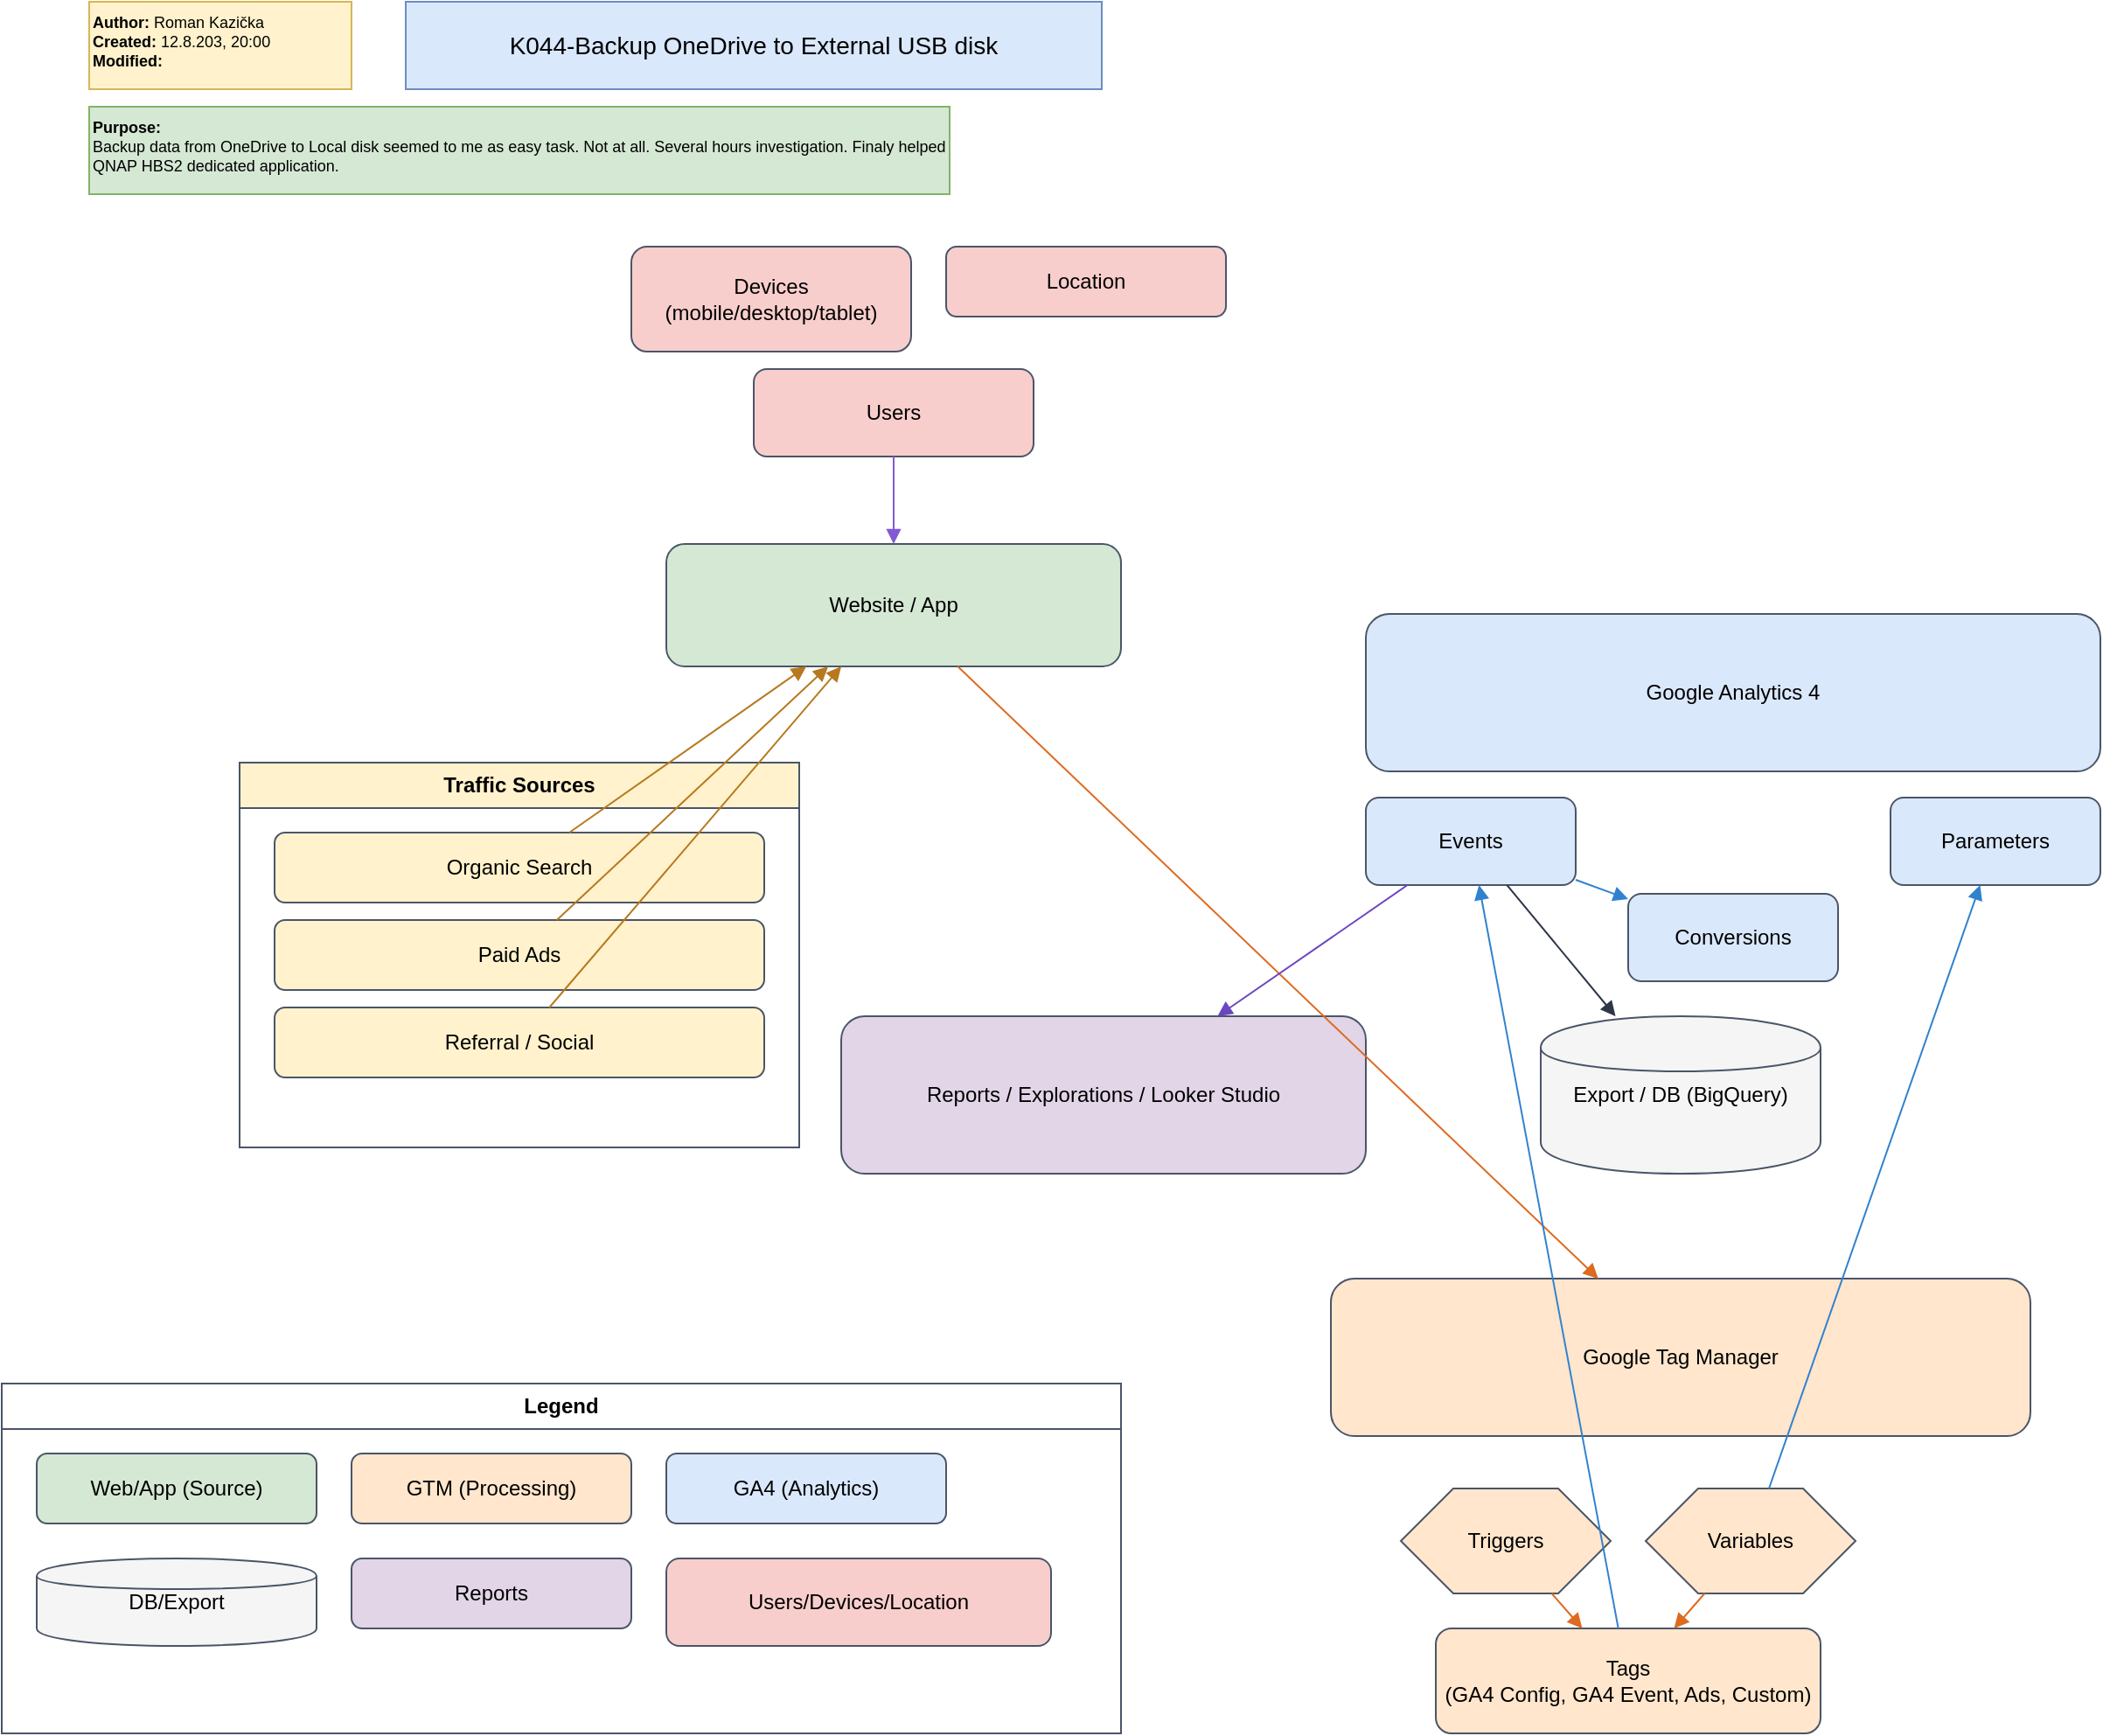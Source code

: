<mxfile version="28.0.6">
  <diagram id="page1" name="GA4+GTM – Instance (with Users &amp; Sources)">
    <mxGraphModel dx="1220" dy="1911" grid="1" gridSize="10" guides="1" tooltips="1" connect="1" arrows="1" fold="1" page="1" pageScale="1" pageWidth="1920" pageHeight="1080" math="0" shadow="0">
      <root>
        <mxCell id="0" />
        <mxCell id="1" parent="0" />
        <mxCell id="users" value="Users" style="rounded=1;whiteSpace=wrap;html=1;fillColor=#f8cecc;strokeColor=#4a5568;" parent="1" vertex="1">
          <mxGeometry x="460" y="150" width="160" height="50" as="geometry" />
        </mxCell>
        <mxCell id="devices" value="Devices&#xa;(mobile/desktop/tablet)" style="rounded=1;whiteSpace=wrap;html=1;fillColor=#f8cecc;strokeColor=#4a5568;" parent="1" vertex="1">
          <mxGeometry x="390" y="80" width="160" height="60" as="geometry" />
        </mxCell>
        <mxCell id="location" value="Location" style="rounded=1;whiteSpace=wrap;html=1;fillColor=#f8cecc;strokeColor=#4a5568;" parent="1" vertex="1">
          <mxGeometry x="570" y="80" width="160" height="40" as="geometry" />
        </mxCell>
        <mxCell id="sources" value="Traffic Sources" style="swimlane;fontStyle=1;startSize=26;whiteSpace=wrap;html=1;fillColor=#fff2cc;strokeColor=#4a5568;" parent="1" vertex="1">
          <mxGeometry x="166" y="375" width="320" height="220" as="geometry" />
        </mxCell>
        <mxCell id="src_org" value="Organic Search" style="rounded=1;whiteSpace=wrap;html=1;fillColor=#fff2cc;strokeColor=#4a5568;" parent="sources" vertex="1">
          <mxGeometry x="20" y="40" width="280" height="40" as="geometry" />
        </mxCell>
        <mxCell id="src_paid" value="Paid Ads" style="rounded=1;whiteSpace=wrap;html=1;fillColor=#fff2cc;strokeColor=#4a5568;" parent="sources" vertex="1">
          <mxGeometry x="20" y="90" width="280" height="40" as="geometry" />
        </mxCell>
        <mxCell id="src_ref" value="Referral / Social" style="rounded=1;whiteSpace=wrap;html=1;fillColor=#fff2cc;strokeColor=#4a5568;" parent="sources" vertex="1">
          <mxGeometry x="20" y="140" width="280" height="40" as="geometry" />
        </mxCell>
        <mxCell id="webapp" value="Website / App" style="rounded=1;whiteSpace=wrap;html=1;fillColor=#d5e8d4;strokeColor=#4a5568;" parent="1" vertex="1">
          <mxGeometry x="410" y="250" width="260" height="70" as="geometry" />
        </mxCell>
        <mxCell id="gtm" value="Google Tag Manager" style="rounded=1;whiteSpace=wrap;html=1;fillColor=#ffe6cc;strokeColor=#4a5568;" parent="1" vertex="1">
          <mxGeometry x="790" y="670" width="400" height="90" as="geometry" />
        </mxCell>
        <mxCell id="triggers" value="Triggers" style="shape=hexagon;whiteSpace=wrap;html=1;fillColor=#ffe6cc;strokeColor=#4a5568;" parent="1" vertex="1">
          <mxGeometry x="830" y="790" width="120" height="60" as="geometry" />
        </mxCell>
        <mxCell id="variables" value="Variables" style="shape=hexagon;whiteSpace=wrap;html=1;fillColor=#ffe6cc;strokeColor=#4a5568;" parent="1" vertex="1">
          <mxGeometry x="970" y="790" width="120" height="60" as="geometry" />
        </mxCell>
        <mxCell id="tags" value="Tags&#xa;(GA4 Config, GA4 Event, Ads, Custom)" style="rounded=1;whiteSpace=wrap;html=1;fillColor=#ffe6cc;strokeColor=#4a5568;" parent="1" vertex="1">
          <mxGeometry x="850" y="870" width="220" height="60" as="geometry" />
        </mxCell>
        <mxCell id="ga4" value="Google Analytics 4" style="rounded=1;whiteSpace=wrap;html=1;fillColor=#dae8fc;strokeColor=#4a5568;" parent="1" vertex="1">
          <mxGeometry x="810" y="290" width="420" height="90" as="geometry" />
        </mxCell>
        <mxCell id="events" value="Events" style="rounded=1;whiteSpace=wrap;html=1;fillColor=#dae8fc;strokeColor=#4a5568;" parent="1" vertex="1">
          <mxGeometry x="810" y="395" width="120" height="50" as="geometry" />
        </mxCell>
        <mxCell id="params" value="Parameters" style="rounded=1;whiteSpace=wrap;html=1;fillColor=#dae8fc;strokeColor=#4a5568;" parent="1" vertex="1">
          <mxGeometry x="1110" y="395" width="120" height="50" as="geometry" />
        </mxCell>
        <mxCell id="conversions" value="Conversions" style="rounded=1;whiteSpace=wrap;html=1;fillColor=#dae8fc;strokeColor=#4a5568;" parent="1" vertex="1">
          <mxGeometry x="960" y="450" width="120" height="50" as="geometry" />
        </mxCell>
        <mxCell id="db" value="Export / DB (BigQuery)" style="shape=cylinder;whiteSpace=wrap;html=1;fillColor=#f5f5f5;strokeColor=#4a5568;" parent="1" vertex="1">
          <mxGeometry x="910" y="520" width="160" height="90" as="geometry" />
        </mxCell>
        <mxCell id="reports" value="Reports / Explorations / Looker Studio" style="rounded=1;whiteSpace=wrap;html=1;fillColor=#e1d5e7;strokeColor=#4a5568;" parent="1" vertex="1">
          <mxGeometry x="510" y="520" width="300" height="90" as="geometry" />
        </mxCell>
        <mxCell id="legend" value="Legend" style="swimlane;fontStyle=1;startSize=26;whiteSpace=wrap;html=1;fillColor=#ffffff;strokeColor=#4a5568;" parent="1" vertex="1">
          <mxGeometry x="30" y="730" width="640" height="200" as="geometry" />
        </mxCell>
        <mxCell id="leg_web" value="Web/App (Source)" style="rounded=1;whiteSpace=wrap;html=1;fillColor=#d5e8d4;strokeColor=#4a5568;" parent="legend" vertex="1">
          <mxGeometry x="20" y="40" width="160" height="40" as="geometry" />
        </mxCell>
        <mxCell id="leg_gtm" value="GTM (Processing)" style="rounded=1;whiteSpace=wrap;html=1;fillColor=#ffe6cc;strokeColor=#4a5568;" parent="legend" vertex="1">
          <mxGeometry x="200" y="40" width="160" height="40" as="geometry" />
        </mxCell>
        <mxCell id="leg_ga4" value="GA4 (Analytics)" style="rounded=1;whiteSpace=wrap;html=1;fillColor=#dae8fc;strokeColor=#4a5568;" parent="legend" vertex="1">
          <mxGeometry x="380" y="40" width="160" height="40" as="geometry" />
        </mxCell>
        <mxCell id="leg_db" value="DB/Export" style="shape=cylinder;whiteSpace=wrap;html=1;fillColor=#f5f5f5;strokeColor=#4a5568;" parent="legend" vertex="1">
          <mxGeometry x="20" y="100" width="160" height="50" as="geometry" />
        </mxCell>
        <mxCell id="leg_out" value="Reports" style="rounded=1;whiteSpace=wrap;html=1;fillColor=#e1d5e7;strokeColor=#4a5568;" parent="legend" vertex="1">
          <mxGeometry x="200" y="100" width="160" height="40" as="geometry" />
        </mxCell>
        <mxCell id="leg_user" value="Users/Devices/Location" style="rounded=1;whiteSpace=wrap;html=1;fillColor=#f8cecc;strokeColor=#4a5568;" parent="legend" vertex="1">
          <mxGeometry x="380" y="100" width="220" height="50" as="geometry" />
        </mxCell>
        <mxCell id="e_users_web" style="endArrow=block;rounded=1;strokeColor=#805ad5;" parent="1" source="users" target="webapp" edge="1">
          <mxGeometry relative="1" as="geometry" />
        </mxCell>
        <mxCell id="e_src_org_web" style="endArrow=block;rounded=1;strokeColor=#b7791f;" parent="1" source="src_org" target="webapp" edge="1">
          <mxGeometry relative="1" as="geometry" />
        </mxCell>
        <mxCell id="e_src_paid_web" style="endArrow=block;rounded=1;strokeColor=#b7791f;" parent="1" source="src_paid" target="webapp" edge="1">
          <mxGeometry relative="1" as="geometry" />
        </mxCell>
        <mxCell id="e_src_ref_web" style="endArrow=block;rounded=1;strokeColor=#b7791f;" parent="1" source="src_ref" target="webapp" edge="1">
          <mxGeometry relative="1" as="geometry" />
        </mxCell>
        <mxCell id="e_web_gtm" style="endArrow=block;rounded=1;strokeColor=#dd6b20;" parent="1" source="webapp" target="gtm" edge="1">
          <mxGeometry relative="1" as="geometry" />
        </mxCell>
        <mxCell id="e_trig_tags" style="endArrow=block;rounded=1;strokeColor=#dd6b20;" parent="1" source="triggers" target="tags" edge="1">
          <mxGeometry relative="1" as="geometry" />
        </mxCell>
        <mxCell id="e_vars_tags" style="endArrow=block;rounded=1;strokeColor=#dd6b20;" parent="1" source="variables" target="tags" edge="1">
          <mxGeometry relative="1" as="geometry" />
        </mxCell>
        <mxCell id="e_gtm_events" style="endArrow=block;rounded=1;strokeColor=#3182ce;" parent="1" source="tags" target="events" edge="1">
          <mxGeometry relative="1" as="geometry" />
        </mxCell>
        <mxCell id="e_gtm_params" style="endArrow=block;rounded=1;strokeColor=#3182ce;" parent="1" source="variables" target="params" edge="1">
          <mxGeometry relative="1" as="geometry" />
        </mxCell>
        <mxCell id="e_events_conv" style="endArrow=block;rounded=1;strokeColor=#3182ce;" parent="1" source="events" target="conversions" edge="1">
          <mxGeometry relative="1" as="geometry" />
        </mxCell>
        <mxCell id="e_ga4_db" style="endArrow=block;rounded=1;strokeColor=#2d3748;" parent="1" source="events" target="db" edge="1">
          <mxGeometry relative="1" as="geometry" />
        </mxCell>
        <mxCell id="e_ga4_reports" style="endArrow=block;rounded=1;strokeColor=#6b46c1;" parent="1" source="events" target="reports" edge="1">
          <mxGeometry relative="1" as="geometry" />
        </mxCell>
        <mxCell id="USjyQrm6zqU7AhQClO3b-1" value="K044-Backup OneDrive to External USB disk" style="html=1;whiteSpace=wrap;fillColor=#dae8fc;strokeColor=#6c8ebf;fontSize=14;" vertex="1" parent="1">
          <mxGeometry x="261" y="-60" width="398" height="50" as="geometry" />
        </mxCell>
        <mxCell id="USjyQrm6zqU7AhQClO3b-2" value="&lt;b&gt;Author: &lt;/b&gt;Roman Kazička&lt;div&gt;&lt;b&gt;Created:&lt;/b&gt; 12.8.203, 20:00&lt;/div&gt;&lt;div&gt;&lt;b&gt;Modified:&lt;/b&gt;&lt;/div&gt;" style="html=1;whiteSpace=wrap;fillColor=#fff2cc;strokeColor=#d6b656;fontSize=9;align=left;verticalAlign=top;" vertex="1" parent="1">
          <mxGeometry x="80" y="-60" width="150" height="50" as="geometry" />
        </mxCell>
        <mxCell id="USjyQrm6zqU7AhQClO3b-3" value="&lt;b&gt;Purpose:&lt;/b&gt;&lt;br&gt;Backup data from OneDrive to Local disk seemed to me as easy task. Not at all. Several hours investigation. Finaly helped QNAP HBS2 dedicated application." style="html=1;whiteSpace=wrap;fillColor=#d5e8d4;strokeColor=#82b366;fontSize=9;align=left;verticalAlign=top;" vertex="1" parent="1">
          <mxGeometry x="80" width="492" height="50" as="geometry" />
        </mxCell>
      </root>
    </mxGraphModel>
  </diagram>
</mxfile>
